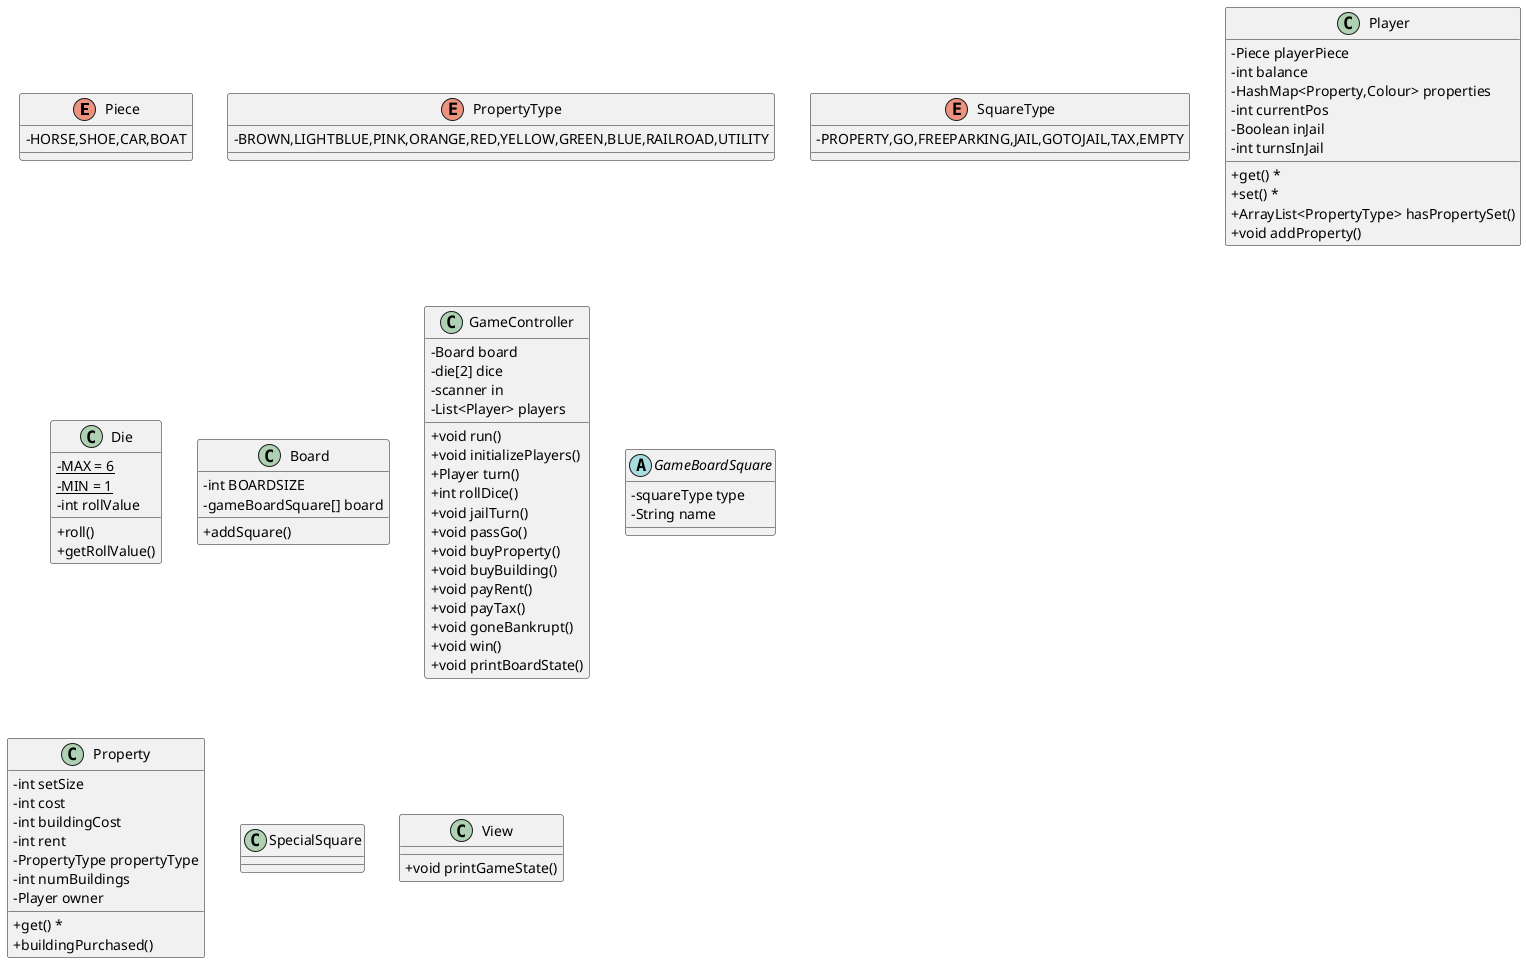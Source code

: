 @startuml

'https://plantuml.com/class-diagram
skinparam classAttributeIconSize 0


'Property -|> GameBoardSquare
'Property --> PropertyType

'Player -> Piece

'SpecialSquare --up|> GameBoardSquare

'GameBoardSquare -> SquareType

enum Piece{
    -HORSE,SHOE,CAR,BOAT
}

enum PropertyType{
    -BROWN,LIGHTBLUE,PINK,ORANGE,RED,YELLOW,GREEN,BLUE,RAILROAD,UTILITY
}

enum SquareType{
    -PROPERTY,GO,FREEPARKING,JAIL,GOTOJAIL,TAX,EMPTY
}

class Player{
    -Piece playerPiece
    -int balance
    -HashMap<Property,Colour> properties
    -int currentPos
    -Boolean inJail
    -int turnsInJail
    + get() *
    + set() *
    + ArrayList<PropertyType> hasPropertySet()
    + void addProperty()
}

class Die{
    - {static} MAX = 6
    - {static} MIN = 1
    -int rollValue
    +roll()
    +getRollValue()
}

class Board{
    - int BOARDSIZE
    - gameBoardSquare[] board
    + addSquare()
}

class GameController{
    -Board board
    -die[2] dice
    -scanner in
    -List<Player> players
    +void run()
    +void initializePlayers()
    +Player turn()
    +int rollDice()
    +void jailTurn()
    +void passGo()
    +void buyProperty()
    +void buyBuilding()
    +void payRent()
    +void payTax()
    +void goneBankrupt()
    +void win()
    +void printBoardState()

}

abstract class GameBoardSquare{
    -squareType type
    -String name
}

class Property {
    -int setSize
    -int cost
    -int buildingCost
    -int rent
    -PropertyType propertyType
    -int numBuildings
    -Player owner
    +get() *
    +buildingPurchased()

}

class SpecialSquare{

}

class View{
    +void printGameState()
}
@enduml